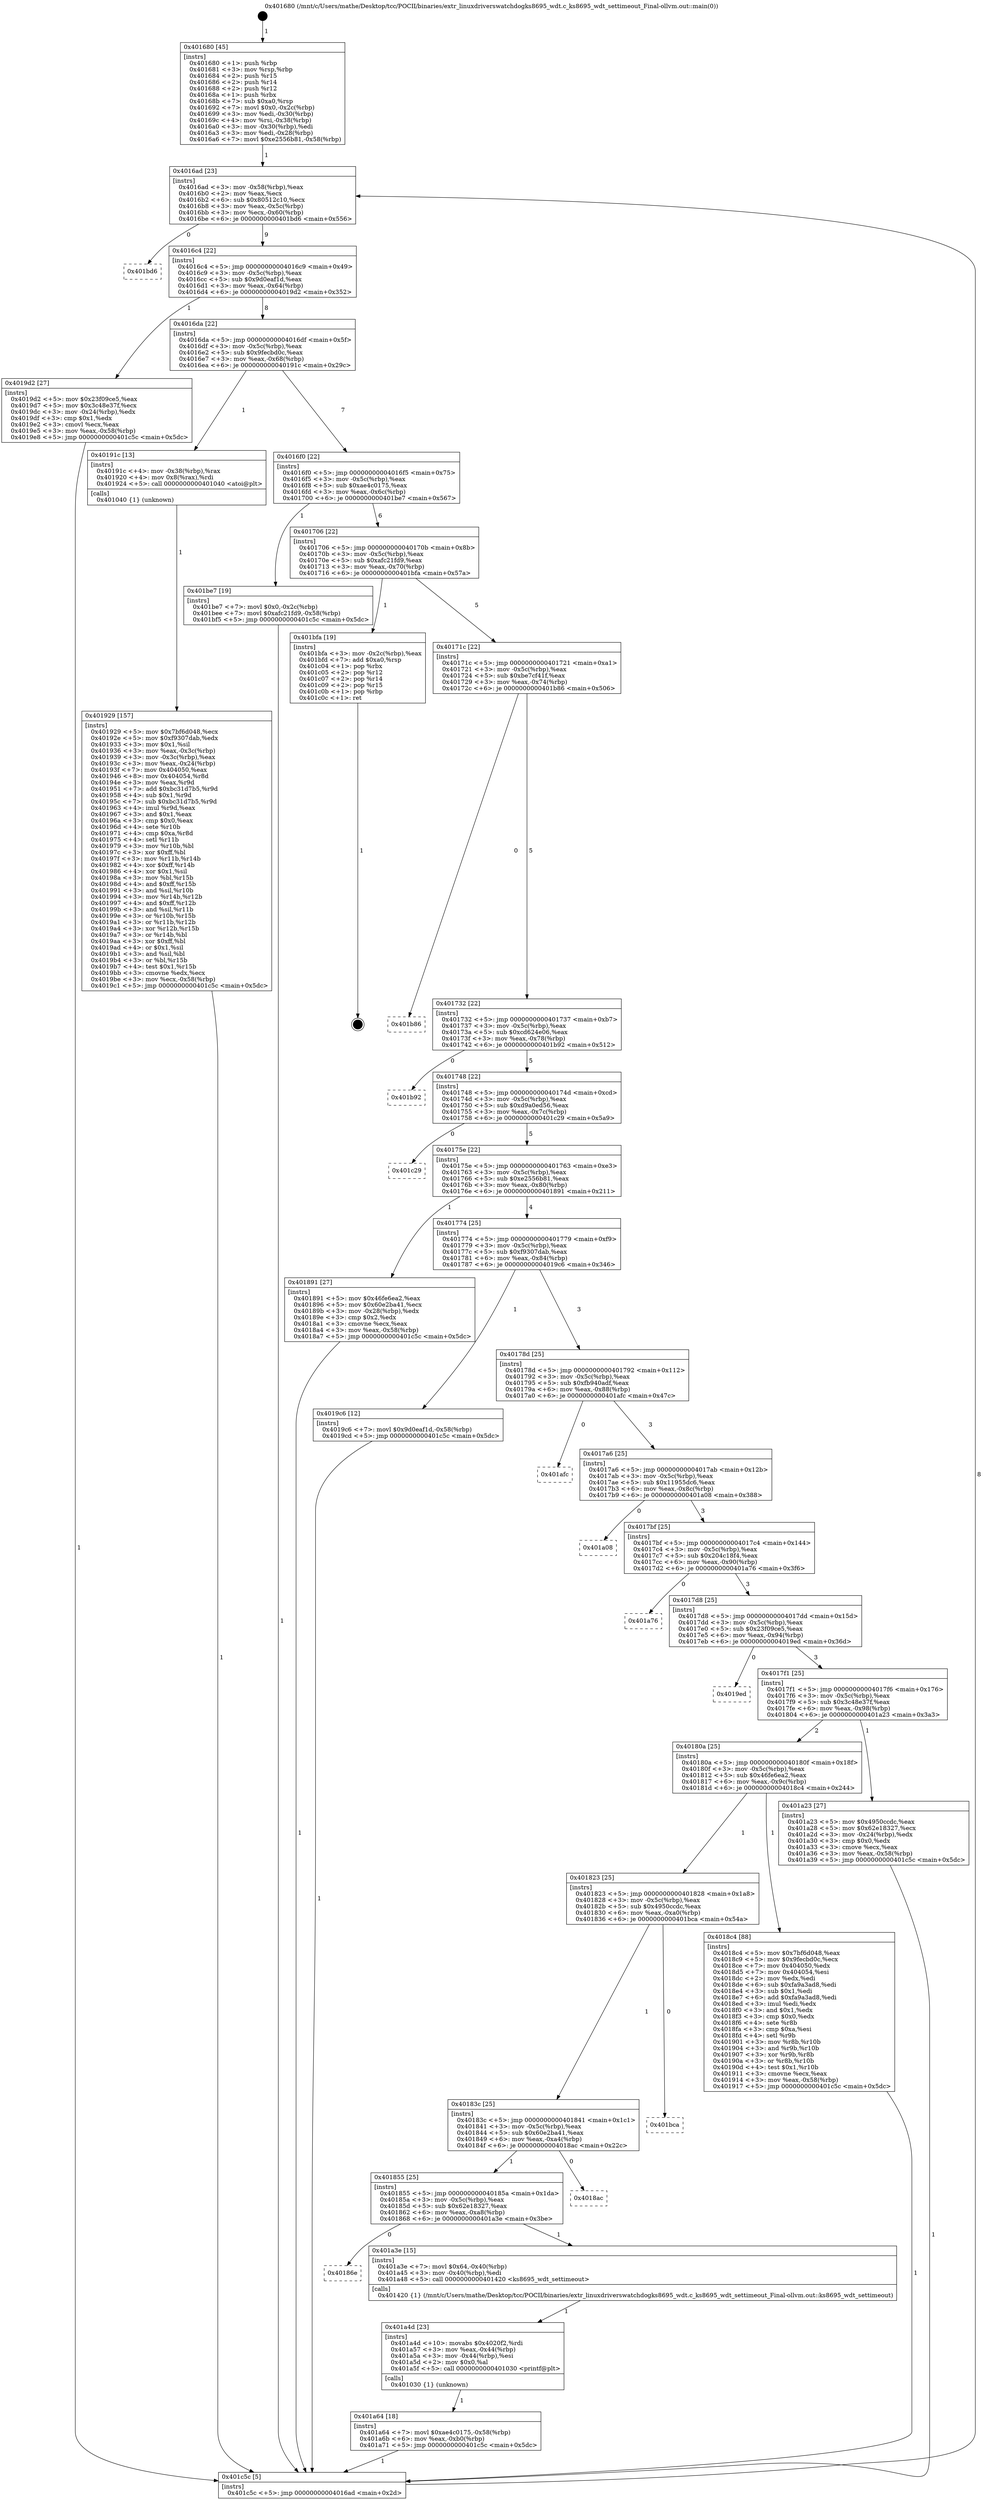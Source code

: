 digraph "0x401680" {
  label = "0x401680 (/mnt/c/Users/mathe/Desktop/tcc/POCII/binaries/extr_linuxdriverswatchdogks8695_wdt.c_ks8695_wdt_settimeout_Final-ollvm.out::main(0))"
  labelloc = "t"
  node[shape=record]

  Entry [label="",width=0.3,height=0.3,shape=circle,fillcolor=black,style=filled]
  "0x4016ad" [label="{
     0x4016ad [23]\l
     | [instrs]\l
     &nbsp;&nbsp;0x4016ad \<+3\>: mov -0x58(%rbp),%eax\l
     &nbsp;&nbsp;0x4016b0 \<+2\>: mov %eax,%ecx\l
     &nbsp;&nbsp;0x4016b2 \<+6\>: sub $0x80512c10,%ecx\l
     &nbsp;&nbsp;0x4016b8 \<+3\>: mov %eax,-0x5c(%rbp)\l
     &nbsp;&nbsp;0x4016bb \<+3\>: mov %ecx,-0x60(%rbp)\l
     &nbsp;&nbsp;0x4016be \<+6\>: je 0000000000401bd6 \<main+0x556\>\l
  }"]
  "0x401bd6" [label="{
     0x401bd6\l
  }", style=dashed]
  "0x4016c4" [label="{
     0x4016c4 [22]\l
     | [instrs]\l
     &nbsp;&nbsp;0x4016c4 \<+5\>: jmp 00000000004016c9 \<main+0x49\>\l
     &nbsp;&nbsp;0x4016c9 \<+3\>: mov -0x5c(%rbp),%eax\l
     &nbsp;&nbsp;0x4016cc \<+5\>: sub $0x9d0eaf1d,%eax\l
     &nbsp;&nbsp;0x4016d1 \<+3\>: mov %eax,-0x64(%rbp)\l
     &nbsp;&nbsp;0x4016d4 \<+6\>: je 00000000004019d2 \<main+0x352\>\l
  }"]
  Exit [label="",width=0.3,height=0.3,shape=circle,fillcolor=black,style=filled,peripheries=2]
  "0x4019d2" [label="{
     0x4019d2 [27]\l
     | [instrs]\l
     &nbsp;&nbsp;0x4019d2 \<+5\>: mov $0x23f09ce5,%eax\l
     &nbsp;&nbsp;0x4019d7 \<+5\>: mov $0x3c48e37f,%ecx\l
     &nbsp;&nbsp;0x4019dc \<+3\>: mov -0x24(%rbp),%edx\l
     &nbsp;&nbsp;0x4019df \<+3\>: cmp $0x1,%edx\l
     &nbsp;&nbsp;0x4019e2 \<+3\>: cmovl %ecx,%eax\l
     &nbsp;&nbsp;0x4019e5 \<+3\>: mov %eax,-0x58(%rbp)\l
     &nbsp;&nbsp;0x4019e8 \<+5\>: jmp 0000000000401c5c \<main+0x5dc\>\l
  }"]
  "0x4016da" [label="{
     0x4016da [22]\l
     | [instrs]\l
     &nbsp;&nbsp;0x4016da \<+5\>: jmp 00000000004016df \<main+0x5f\>\l
     &nbsp;&nbsp;0x4016df \<+3\>: mov -0x5c(%rbp),%eax\l
     &nbsp;&nbsp;0x4016e2 \<+5\>: sub $0x9fecbd0c,%eax\l
     &nbsp;&nbsp;0x4016e7 \<+3\>: mov %eax,-0x68(%rbp)\l
     &nbsp;&nbsp;0x4016ea \<+6\>: je 000000000040191c \<main+0x29c\>\l
  }"]
  "0x401a64" [label="{
     0x401a64 [18]\l
     | [instrs]\l
     &nbsp;&nbsp;0x401a64 \<+7\>: movl $0xae4c0175,-0x58(%rbp)\l
     &nbsp;&nbsp;0x401a6b \<+6\>: mov %eax,-0xb0(%rbp)\l
     &nbsp;&nbsp;0x401a71 \<+5\>: jmp 0000000000401c5c \<main+0x5dc\>\l
  }"]
  "0x40191c" [label="{
     0x40191c [13]\l
     | [instrs]\l
     &nbsp;&nbsp;0x40191c \<+4\>: mov -0x38(%rbp),%rax\l
     &nbsp;&nbsp;0x401920 \<+4\>: mov 0x8(%rax),%rdi\l
     &nbsp;&nbsp;0x401924 \<+5\>: call 0000000000401040 \<atoi@plt\>\l
     | [calls]\l
     &nbsp;&nbsp;0x401040 \{1\} (unknown)\l
  }"]
  "0x4016f0" [label="{
     0x4016f0 [22]\l
     | [instrs]\l
     &nbsp;&nbsp;0x4016f0 \<+5\>: jmp 00000000004016f5 \<main+0x75\>\l
     &nbsp;&nbsp;0x4016f5 \<+3\>: mov -0x5c(%rbp),%eax\l
     &nbsp;&nbsp;0x4016f8 \<+5\>: sub $0xae4c0175,%eax\l
     &nbsp;&nbsp;0x4016fd \<+3\>: mov %eax,-0x6c(%rbp)\l
     &nbsp;&nbsp;0x401700 \<+6\>: je 0000000000401be7 \<main+0x567\>\l
  }"]
  "0x401a4d" [label="{
     0x401a4d [23]\l
     | [instrs]\l
     &nbsp;&nbsp;0x401a4d \<+10\>: movabs $0x4020f2,%rdi\l
     &nbsp;&nbsp;0x401a57 \<+3\>: mov %eax,-0x44(%rbp)\l
     &nbsp;&nbsp;0x401a5a \<+3\>: mov -0x44(%rbp),%esi\l
     &nbsp;&nbsp;0x401a5d \<+2\>: mov $0x0,%al\l
     &nbsp;&nbsp;0x401a5f \<+5\>: call 0000000000401030 \<printf@plt\>\l
     | [calls]\l
     &nbsp;&nbsp;0x401030 \{1\} (unknown)\l
  }"]
  "0x401be7" [label="{
     0x401be7 [19]\l
     | [instrs]\l
     &nbsp;&nbsp;0x401be7 \<+7\>: movl $0x0,-0x2c(%rbp)\l
     &nbsp;&nbsp;0x401bee \<+7\>: movl $0xafc21fd9,-0x58(%rbp)\l
     &nbsp;&nbsp;0x401bf5 \<+5\>: jmp 0000000000401c5c \<main+0x5dc\>\l
  }"]
  "0x401706" [label="{
     0x401706 [22]\l
     | [instrs]\l
     &nbsp;&nbsp;0x401706 \<+5\>: jmp 000000000040170b \<main+0x8b\>\l
     &nbsp;&nbsp;0x40170b \<+3\>: mov -0x5c(%rbp),%eax\l
     &nbsp;&nbsp;0x40170e \<+5\>: sub $0xafc21fd9,%eax\l
     &nbsp;&nbsp;0x401713 \<+3\>: mov %eax,-0x70(%rbp)\l
     &nbsp;&nbsp;0x401716 \<+6\>: je 0000000000401bfa \<main+0x57a\>\l
  }"]
  "0x40186e" [label="{
     0x40186e\l
  }", style=dashed]
  "0x401bfa" [label="{
     0x401bfa [19]\l
     | [instrs]\l
     &nbsp;&nbsp;0x401bfa \<+3\>: mov -0x2c(%rbp),%eax\l
     &nbsp;&nbsp;0x401bfd \<+7\>: add $0xa0,%rsp\l
     &nbsp;&nbsp;0x401c04 \<+1\>: pop %rbx\l
     &nbsp;&nbsp;0x401c05 \<+2\>: pop %r12\l
     &nbsp;&nbsp;0x401c07 \<+2\>: pop %r14\l
     &nbsp;&nbsp;0x401c09 \<+2\>: pop %r15\l
     &nbsp;&nbsp;0x401c0b \<+1\>: pop %rbp\l
     &nbsp;&nbsp;0x401c0c \<+1\>: ret\l
  }"]
  "0x40171c" [label="{
     0x40171c [22]\l
     | [instrs]\l
     &nbsp;&nbsp;0x40171c \<+5\>: jmp 0000000000401721 \<main+0xa1\>\l
     &nbsp;&nbsp;0x401721 \<+3\>: mov -0x5c(%rbp),%eax\l
     &nbsp;&nbsp;0x401724 \<+5\>: sub $0xbe7cf41f,%eax\l
     &nbsp;&nbsp;0x401729 \<+3\>: mov %eax,-0x74(%rbp)\l
     &nbsp;&nbsp;0x40172c \<+6\>: je 0000000000401b86 \<main+0x506\>\l
  }"]
  "0x401a3e" [label="{
     0x401a3e [15]\l
     | [instrs]\l
     &nbsp;&nbsp;0x401a3e \<+7\>: movl $0x64,-0x40(%rbp)\l
     &nbsp;&nbsp;0x401a45 \<+3\>: mov -0x40(%rbp),%edi\l
     &nbsp;&nbsp;0x401a48 \<+5\>: call 0000000000401420 \<ks8695_wdt_settimeout\>\l
     | [calls]\l
     &nbsp;&nbsp;0x401420 \{1\} (/mnt/c/Users/mathe/Desktop/tcc/POCII/binaries/extr_linuxdriverswatchdogks8695_wdt.c_ks8695_wdt_settimeout_Final-ollvm.out::ks8695_wdt_settimeout)\l
  }"]
  "0x401b86" [label="{
     0x401b86\l
  }", style=dashed]
  "0x401732" [label="{
     0x401732 [22]\l
     | [instrs]\l
     &nbsp;&nbsp;0x401732 \<+5\>: jmp 0000000000401737 \<main+0xb7\>\l
     &nbsp;&nbsp;0x401737 \<+3\>: mov -0x5c(%rbp),%eax\l
     &nbsp;&nbsp;0x40173a \<+5\>: sub $0xcd624e06,%eax\l
     &nbsp;&nbsp;0x40173f \<+3\>: mov %eax,-0x78(%rbp)\l
     &nbsp;&nbsp;0x401742 \<+6\>: je 0000000000401b92 \<main+0x512\>\l
  }"]
  "0x401855" [label="{
     0x401855 [25]\l
     | [instrs]\l
     &nbsp;&nbsp;0x401855 \<+5\>: jmp 000000000040185a \<main+0x1da\>\l
     &nbsp;&nbsp;0x40185a \<+3\>: mov -0x5c(%rbp),%eax\l
     &nbsp;&nbsp;0x40185d \<+5\>: sub $0x62e18327,%eax\l
     &nbsp;&nbsp;0x401862 \<+6\>: mov %eax,-0xa8(%rbp)\l
     &nbsp;&nbsp;0x401868 \<+6\>: je 0000000000401a3e \<main+0x3be\>\l
  }"]
  "0x401b92" [label="{
     0x401b92\l
  }", style=dashed]
  "0x401748" [label="{
     0x401748 [22]\l
     | [instrs]\l
     &nbsp;&nbsp;0x401748 \<+5\>: jmp 000000000040174d \<main+0xcd\>\l
     &nbsp;&nbsp;0x40174d \<+3\>: mov -0x5c(%rbp),%eax\l
     &nbsp;&nbsp;0x401750 \<+5\>: sub $0xd9a0ed56,%eax\l
     &nbsp;&nbsp;0x401755 \<+3\>: mov %eax,-0x7c(%rbp)\l
     &nbsp;&nbsp;0x401758 \<+6\>: je 0000000000401c29 \<main+0x5a9\>\l
  }"]
  "0x4018ac" [label="{
     0x4018ac\l
  }", style=dashed]
  "0x401c29" [label="{
     0x401c29\l
  }", style=dashed]
  "0x40175e" [label="{
     0x40175e [22]\l
     | [instrs]\l
     &nbsp;&nbsp;0x40175e \<+5\>: jmp 0000000000401763 \<main+0xe3\>\l
     &nbsp;&nbsp;0x401763 \<+3\>: mov -0x5c(%rbp),%eax\l
     &nbsp;&nbsp;0x401766 \<+5\>: sub $0xe2556b81,%eax\l
     &nbsp;&nbsp;0x40176b \<+3\>: mov %eax,-0x80(%rbp)\l
     &nbsp;&nbsp;0x40176e \<+6\>: je 0000000000401891 \<main+0x211\>\l
  }"]
  "0x40183c" [label="{
     0x40183c [25]\l
     | [instrs]\l
     &nbsp;&nbsp;0x40183c \<+5\>: jmp 0000000000401841 \<main+0x1c1\>\l
     &nbsp;&nbsp;0x401841 \<+3\>: mov -0x5c(%rbp),%eax\l
     &nbsp;&nbsp;0x401844 \<+5\>: sub $0x60e2ba41,%eax\l
     &nbsp;&nbsp;0x401849 \<+6\>: mov %eax,-0xa4(%rbp)\l
     &nbsp;&nbsp;0x40184f \<+6\>: je 00000000004018ac \<main+0x22c\>\l
  }"]
  "0x401891" [label="{
     0x401891 [27]\l
     | [instrs]\l
     &nbsp;&nbsp;0x401891 \<+5\>: mov $0x46fe6ea2,%eax\l
     &nbsp;&nbsp;0x401896 \<+5\>: mov $0x60e2ba41,%ecx\l
     &nbsp;&nbsp;0x40189b \<+3\>: mov -0x28(%rbp),%edx\l
     &nbsp;&nbsp;0x40189e \<+3\>: cmp $0x2,%edx\l
     &nbsp;&nbsp;0x4018a1 \<+3\>: cmovne %ecx,%eax\l
     &nbsp;&nbsp;0x4018a4 \<+3\>: mov %eax,-0x58(%rbp)\l
     &nbsp;&nbsp;0x4018a7 \<+5\>: jmp 0000000000401c5c \<main+0x5dc\>\l
  }"]
  "0x401774" [label="{
     0x401774 [25]\l
     | [instrs]\l
     &nbsp;&nbsp;0x401774 \<+5\>: jmp 0000000000401779 \<main+0xf9\>\l
     &nbsp;&nbsp;0x401779 \<+3\>: mov -0x5c(%rbp),%eax\l
     &nbsp;&nbsp;0x40177c \<+5\>: sub $0xf9307dab,%eax\l
     &nbsp;&nbsp;0x401781 \<+6\>: mov %eax,-0x84(%rbp)\l
     &nbsp;&nbsp;0x401787 \<+6\>: je 00000000004019c6 \<main+0x346\>\l
  }"]
  "0x401c5c" [label="{
     0x401c5c [5]\l
     | [instrs]\l
     &nbsp;&nbsp;0x401c5c \<+5\>: jmp 00000000004016ad \<main+0x2d\>\l
  }"]
  "0x401680" [label="{
     0x401680 [45]\l
     | [instrs]\l
     &nbsp;&nbsp;0x401680 \<+1\>: push %rbp\l
     &nbsp;&nbsp;0x401681 \<+3\>: mov %rsp,%rbp\l
     &nbsp;&nbsp;0x401684 \<+2\>: push %r15\l
     &nbsp;&nbsp;0x401686 \<+2\>: push %r14\l
     &nbsp;&nbsp;0x401688 \<+2\>: push %r12\l
     &nbsp;&nbsp;0x40168a \<+1\>: push %rbx\l
     &nbsp;&nbsp;0x40168b \<+7\>: sub $0xa0,%rsp\l
     &nbsp;&nbsp;0x401692 \<+7\>: movl $0x0,-0x2c(%rbp)\l
     &nbsp;&nbsp;0x401699 \<+3\>: mov %edi,-0x30(%rbp)\l
     &nbsp;&nbsp;0x40169c \<+4\>: mov %rsi,-0x38(%rbp)\l
     &nbsp;&nbsp;0x4016a0 \<+3\>: mov -0x30(%rbp),%edi\l
     &nbsp;&nbsp;0x4016a3 \<+3\>: mov %edi,-0x28(%rbp)\l
     &nbsp;&nbsp;0x4016a6 \<+7\>: movl $0xe2556b81,-0x58(%rbp)\l
  }"]
  "0x401bca" [label="{
     0x401bca\l
  }", style=dashed]
  "0x4019c6" [label="{
     0x4019c6 [12]\l
     | [instrs]\l
     &nbsp;&nbsp;0x4019c6 \<+7\>: movl $0x9d0eaf1d,-0x58(%rbp)\l
     &nbsp;&nbsp;0x4019cd \<+5\>: jmp 0000000000401c5c \<main+0x5dc\>\l
  }"]
  "0x40178d" [label="{
     0x40178d [25]\l
     | [instrs]\l
     &nbsp;&nbsp;0x40178d \<+5\>: jmp 0000000000401792 \<main+0x112\>\l
     &nbsp;&nbsp;0x401792 \<+3\>: mov -0x5c(%rbp),%eax\l
     &nbsp;&nbsp;0x401795 \<+5\>: sub $0xfb940adf,%eax\l
     &nbsp;&nbsp;0x40179a \<+6\>: mov %eax,-0x88(%rbp)\l
     &nbsp;&nbsp;0x4017a0 \<+6\>: je 0000000000401afc \<main+0x47c\>\l
  }"]
  "0x401929" [label="{
     0x401929 [157]\l
     | [instrs]\l
     &nbsp;&nbsp;0x401929 \<+5\>: mov $0x7bf6d048,%ecx\l
     &nbsp;&nbsp;0x40192e \<+5\>: mov $0xf9307dab,%edx\l
     &nbsp;&nbsp;0x401933 \<+3\>: mov $0x1,%sil\l
     &nbsp;&nbsp;0x401936 \<+3\>: mov %eax,-0x3c(%rbp)\l
     &nbsp;&nbsp;0x401939 \<+3\>: mov -0x3c(%rbp),%eax\l
     &nbsp;&nbsp;0x40193c \<+3\>: mov %eax,-0x24(%rbp)\l
     &nbsp;&nbsp;0x40193f \<+7\>: mov 0x404050,%eax\l
     &nbsp;&nbsp;0x401946 \<+8\>: mov 0x404054,%r8d\l
     &nbsp;&nbsp;0x40194e \<+3\>: mov %eax,%r9d\l
     &nbsp;&nbsp;0x401951 \<+7\>: add $0xbc31d7b5,%r9d\l
     &nbsp;&nbsp;0x401958 \<+4\>: sub $0x1,%r9d\l
     &nbsp;&nbsp;0x40195c \<+7\>: sub $0xbc31d7b5,%r9d\l
     &nbsp;&nbsp;0x401963 \<+4\>: imul %r9d,%eax\l
     &nbsp;&nbsp;0x401967 \<+3\>: and $0x1,%eax\l
     &nbsp;&nbsp;0x40196a \<+3\>: cmp $0x0,%eax\l
     &nbsp;&nbsp;0x40196d \<+4\>: sete %r10b\l
     &nbsp;&nbsp;0x401971 \<+4\>: cmp $0xa,%r8d\l
     &nbsp;&nbsp;0x401975 \<+4\>: setl %r11b\l
     &nbsp;&nbsp;0x401979 \<+3\>: mov %r10b,%bl\l
     &nbsp;&nbsp;0x40197c \<+3\>: xor $0xff,%bl\l
     &nbsp;&nbsp;0x40197f \<+3\>: mov %r11b,%r14b\l
     &nbsp;&nbsp;0x401982 \<+4\>: xor $0xff,%r14b\l
     &nbsp;&nbsp;0x401986 \<+4\>: xor $0x1,%sil\l
     &nbsp;&nbsp;0x40198a \<+3\>: mov %bl,%r15b\l
     &nbsp;&nbsp;0x40198d \<+4\>: and $0xff,%r15b\l
     &nbsp;&nbsp;0x401991 \<+3\>: and %sil,%r10b\l
     &nbsp;&nbsp;0x401994 \<+3\>: mov %r14b,%r12b\l
     &nbsp;&nbsp;0x401997 \<+4\>: and $0xff,%r12b\l
     &nbsp;&nbsp;0x40199b \<+3\>: and %sil,%r11b\l
     &nbsp;&nbsp;0x40199e \<+3\>: or %r10b,%r15b\l
     &nbsp;&nbsp;0x4019a1 \<+3\>: or %r11b,%r12b\l
     &nbsp;&nbsp;0x4019a4 \<+3\>: xor %r12b,%r15b\l
     &nbsp;&nbsp;0x4019a7 \<+3\>: or %r14b,%bl\l
     &nbsp;&nbsp;0x4019aa \<+3\>: xor $0xff,%bl\l
     &nbsp;&nbsp;0x4019ad \<+4\>: or $0x1,%sil\l
     &nbsp;&nbsp;0x4019b1 \<+3\>: and %sil,%bl\l
     &nbsp;&nbsp;0x4019b4 \<+3\>: or %bl,%r15b\l
     &nbsp;&nbsp;0x4019b7 \<+4\>: test $0x1,%r15b\l
     &nbsp;&nbsp;0x4019bb \<+3\>: cmovne %edx,%ecx\l
     &nbsp;&nbsp;0x4019be \<+3\>: mov %ecx,-0x58(%rbp)\l
     &nbsp;&nbsp;0x4019c1 \<+5\>: jmp 0000000000401c5c \<main+0x5dc\>\l
  }"]
  "0x401afc" [label="{
     0x401afc\l
  }", style=dashed]
  "0x4017a6" [label="{
     0x4017a6 [25]\l
     | [instrs]\l
     &nbsp;&nbsp;0x4017a6 \<+5\>: jmp 00000000004017ab \<main+0x12b\>\l
     &nbsp;&nbsp;0x4017ab \<+3\>: mov -0x5c(%rbp),%eax\l
     &nbsp;&nbsp;0x4017ae \<+5\>: sub $0x11955dc6,%eax\l
     &nbsp;&nbsp;0x4017b3 \<+6\>: mov %eax,-0x8c(%rbp)\l
     &nbsp;&nbsp;0x4017b9 \<+6\>: je 0000000000401a08 \<main+0x388\>\l
  }"]
  "0x401823" [label="{
     0x401823 [25]\l
     | [instrs]\l
     &nbsp;&nbsp;0x401823 \<+5\>: jmp 0000000000401828 \<main+0x1a8\>\l
     &nbsp;&nbsp;0x401828 \<+3\>: mov -0x5c(%rbp),%eax\l
     &nbsp;&nbsp;0x40182b \<+5\>: sub $0x4950ccdc,%eax\l
     &nbsp;&nbsp;0x401830 \<+6\>: mov %eax,-0xa0(%rbp)\l
     &nbsp;&nbsp;0x401836 \<+6\>: je 0000000000401bca \<main+0x54a\>\l
  }"]
  "0x401a08" [label="{
     0x401a08\l
  }", style=dashed]
  "0x4017bf" [label="{
     0x4017bf [25]\l
     | [instrs]\l
     &nbsp;&nbsp;0x4017bf \<+5\>: jmp 00000000004017c4 \<main+0x144\>\l
     &nbsp;&nbsp;0x4017c4 \<+3\>: mov -0x5c(%rbp),%eax\l
     &nbsp;&nbsp;0x4017c7 \<+5\>: sub $0x204c18f4,%eax\l
     &nbsp;&nbsp;0x4017cc \<+6\>: mov %eax,-0x90(%rbp)\l
     &nbsp;&nbsp;0x4017d2 \<+6\>: je 0000000000401a76 \<main+0x3f6\>\l
  }"]
  "0x4018c4" [label="{
     0x4018c4 [88]\l
     | [instrs]\l
     &nbsp;&nbsp;0x4018c4 \<+5\>: mov $0x7bf6d048,%eax\l
     &nbsp;&nbsp;0x4018c9 \<+5\>: mov $0x9fecbd0c,%ecx\l
     &nbsp;&nbsp;0x4018ce \<+7\>: mov 0x404050,%edx\l
     &nbsp;&nbsp;0x4018d5 \<+7\>: mov 0x404054,%esi\l
     &nbsp;&nbsp;0x4018dc \<+2\>: mov %edx,%edi\l
     &nbsp;&nbsp;0x4018de \<+6\>: sub $0xfa9a3ad8,%edi\l
     &nbsp;&nbsp;0x4018e4 \<+3\>: sub $0x1,%edi\l
     &nbsp;&nbsp;0x4018e7 \<+6\>: add $0xfa9a3ad8,%edi\l
     &nbsp;&nbsp;0x4018ed \<+3\>: imul %edi,%edx\l
     &nbsp;&nbsp;0x4018f0 \<+3\>: and $0x1,%edx\l
     &nbsp;&nbsp;0x4018f3 \<+3\>: cmp $0x0,%edx\l
     &nbsp;&nbsp;0x4018f6 \<+4\>: sete %r8b\l
     &nbsp;&nbsp;0x4018fa \<+3\>: cmp $0xa,%esi\l
     &nbsp;&nbsp;0x4018fd \<+4\>: setl %r9b\l
     &nbsp;&nbsp;0x401901 \<+3\>: mov %r8b,%r10b\l
     &nbsp;&nbsp;0x401904 \<+3\>: and %r9b,%r10b\l
     &nbsp;&nbsp;0x401907 \<+3\>: xor %r9b,%r8b\l
     &nbsp;&nbsp;0x40190a \<+3\>: or %r8b,%r10b\l
     &nbsp;&nbsp;0x40190d \<+4\>: test $0x1,%r10b\l
     &nbsp;&nbsp;0x401911 \<+3\>: cmovne %ecx,%eax\l
     &nbsp;&nbsp;0x401914 \<+3\>: mov %eax,-0x58(%rbp)\l
     &nbsp;&nbsp;0x401917 \<+5\>: jmp 0000000000401c5c \<main+0x5dc\>\l
  }"]
  "0x401a76" [label="{
     0x401a76\l
  }", style=dashed]
  "0x4017d8" [label="{
     0x4017d8 [25]\l
     | [instrs]\l
     &nbsp;&nbsp;0x4017d8 \<+5\>: jmp 00000000004017dd \<main+0x15d\>\l
     &nbsp;&nbsp;0x4017dd \<+3\>: mov -0x5c(%rbp),%eax\l
     &nbsp;&nbsp;0x4017e0 \<+5\>: sub $0x23f09ce5,%eax\l
     &nbsp;&nbsp;0x4017e5 \<+6\>: mov %eax,-0x94(%rbp)\l
     &nbsp;&nbsp;0x4017eb \<+6\>: je 00000000004019ed \<main+0x36d\>\l
  }"]
  "0x40180a" [label="{
     0x40180a [25]\l
     | [instrs]\l
     &nbsp;&nbsp;0x40180a \<+5\>: jmp 000000000040180f \<main+0x18f\>\l
     &nbsp;&nbsp;0x40180f \<+3\>: mov -0x5c(%rbp),%eax\l
     &nbsp;&nbsp;0x401812 \<+5\>: sub $0x46fe6ea2,%eax\l
     &nbsp;&nbsp;0x401817 \<+6\>: mov %eax,-0x9c(%rbp)\l
     &nbsp;&nbsp;0x40181d \<+6\>: je 00000000004018c4 \<main+0x244\>\l
  }"]
  "0x4019ed" [label="{
     0x4019ed\l
  }", style=dashed]
  "0x4017f1" [label="{
     0x4017f1 [25]\l
     | [instrs]\l
     &nbsp;&nbsp;0x4017f1 \<+5\>: jmp 00000000004017f6 \<main+0x176\>\l
     &nbsp;&nbsp;0x4017f6 \<+3\>: mov -0x5c(%rbp),%eax\l
     &nbsp;&nbsp;0x4017f9 \<+5\>: sub $0x3c48e37f,%eax\l
     &nbsp;&nbsp;0x4017fe \<+6\>: mov %eax,-0x98(%rbp)\l
     &nbsp;&nbsp;0x401804 \<+6\>: je 0000000000401a23 \<main+0x3a3\>\l
  }"]
  "0x401a23" [label="{
     0x401a23 [27]\l
     | [instrs]\l
     &nbsp;&nbsp;0x401a23 \<+5\>: mov $0x4950ccdc,%eax\l
     &nbsp;&nbsp;0x401a28 \<+5\>: mov $0x62e18327,%ecx\l
     &nbsp;&nbsp;0x401a2d \<+3\>: mov -0x24(%rbp),%edx\l
     &nbsp;&nbsp;0x401a30 \<+3\>: cmp $0x0,%edx\l
     &nbsp;&nbsp;0x401a33 \<+3\>: cmove %ecx,%eax\l
     &nbsp;&nbsp;0x401a36 \<+3\>: mov %eax,-0x58(%rbp)\l
     &nbsp;&nbsp;0x401a39 \<+5\>: jmp 0000000000401c5c \<main+0x5dc\>\l
  }"]
  Entry -> "0x401680" [label=" 1"]
  "0x4016ad" -> "0x401bd6" [label=" 0"]
  "0x4016ad" -> "0x4016c4" [label=" 9"]
  "0x401bfa" -> Exit [label=" 1"]
  "0x4016c4" -> "0x4019d2" [label=" 1"]
  "0x4016c4" -> "0x4016da" [label=" 8"]
  "0x401be7" -> "0x401c5c" [label=" 1"]
  "0x4016da" -> "0x40191c" [label=" 1"]
  "0x4016da" -> "0x4016f0" [label=" 7"]
  "0x401a64" -> "0x401c5c" [label=" 1"]
  "0x4016f0" -> "0x401be7" [label=" 1"]
  "0x4016f0" -> "0x401706" [label=" 6"]
  "0x401a4d" -> "0x401a64" [label=" 1"]
  "0x401706" -> "0x401bfa" [label=" 1"]
  "0x401706" -> "0x40171c" [label=" 5"]
  "0x401a3e" -> "0x401a4d" [label=" 1"]
  "0x40171c" -> "0x401b86" [label=" 0"]
  "0x40171c" -> "0x401732" [label=" 5"]
  "0x401855" -> "0x40186e" [label=" 0"]
  "0x401732" -> "0x401b92" [label=" 0"]
  "0x401732" -> "0x401748" [label=" 5"]
  "0x401855" -> "0x401a3e" [label=" 1"]
  "0x401748" -> "0x401c29" [label=" 0"]
  "0x401748" -> "0x40175e" [label=" 5"]
  "0x40183c" -> "0x401855" [label=" 1"]
  "0x40175e" -> "0x401891" [label=" 1"]
  "0x40175e" -> "0x401774" [label=" 4"]
  "0x401891" -> "0x401c5c" [label=" 1"]
  "0x401680" -> "0x4016ad" [label=" 1"]
  "0x401c5c" -> "0x4016ad" [label=" 8"]
  "0x40183c" -> "0x4018ac" [label=" 0"]
  "0x401774" -> "0x4019c6" [label=" 1"]
  "0x401774" -> "0x40178d" [label=" 3"]
  "0x401823" -> "0x40183c" [label=" 1"]
  "0x40178d" -> "0x401afc" [label=" 0"]
  "0x40178d" -> "0x4017a6" [label=" 3"]
  "0x401823" -> "0x401bca" [label=" 0"]
  "0x4017a6" -> "0x401a08" [label=" 0"]
  "0x4017a6" -> "0x4017bf" [label=" 3"]
  "0x401a23" -> "0x401c5c" [label=" 1"]
  "0x4017bf" -> "0x401a76" [label=" 0"]
  "0x4017bf" -> "0x4017d8" [label=" 3"]
  "0x4019d2" -> "0x401c5c" [label=" 1"]
  "0x4017d8" -> "0x4019ed" [label=" 0"]
  "0x4017d8" -> "0x4017f1" [label=" 3"]
  "0x401929" -> "0x401c5c" [label=" 1"]
  "0x4017f1" -> "0x401a23" [label=" 1"]
  "0x4017f1" -> "0x40180a" [label=" 2"]
  "0x4019c6" -> "0x401c5c" [label=" 1"]
  "0x40180a" -> "0x4018c4" [label=" 1"]
  "0x40180a" -> "0x401823" [label=" 1"]
  "0x4018c4" -> "0x401c5c" [label=" 1"]
  "0x40191c" -> "0x401929" [label=" 1"]
}
